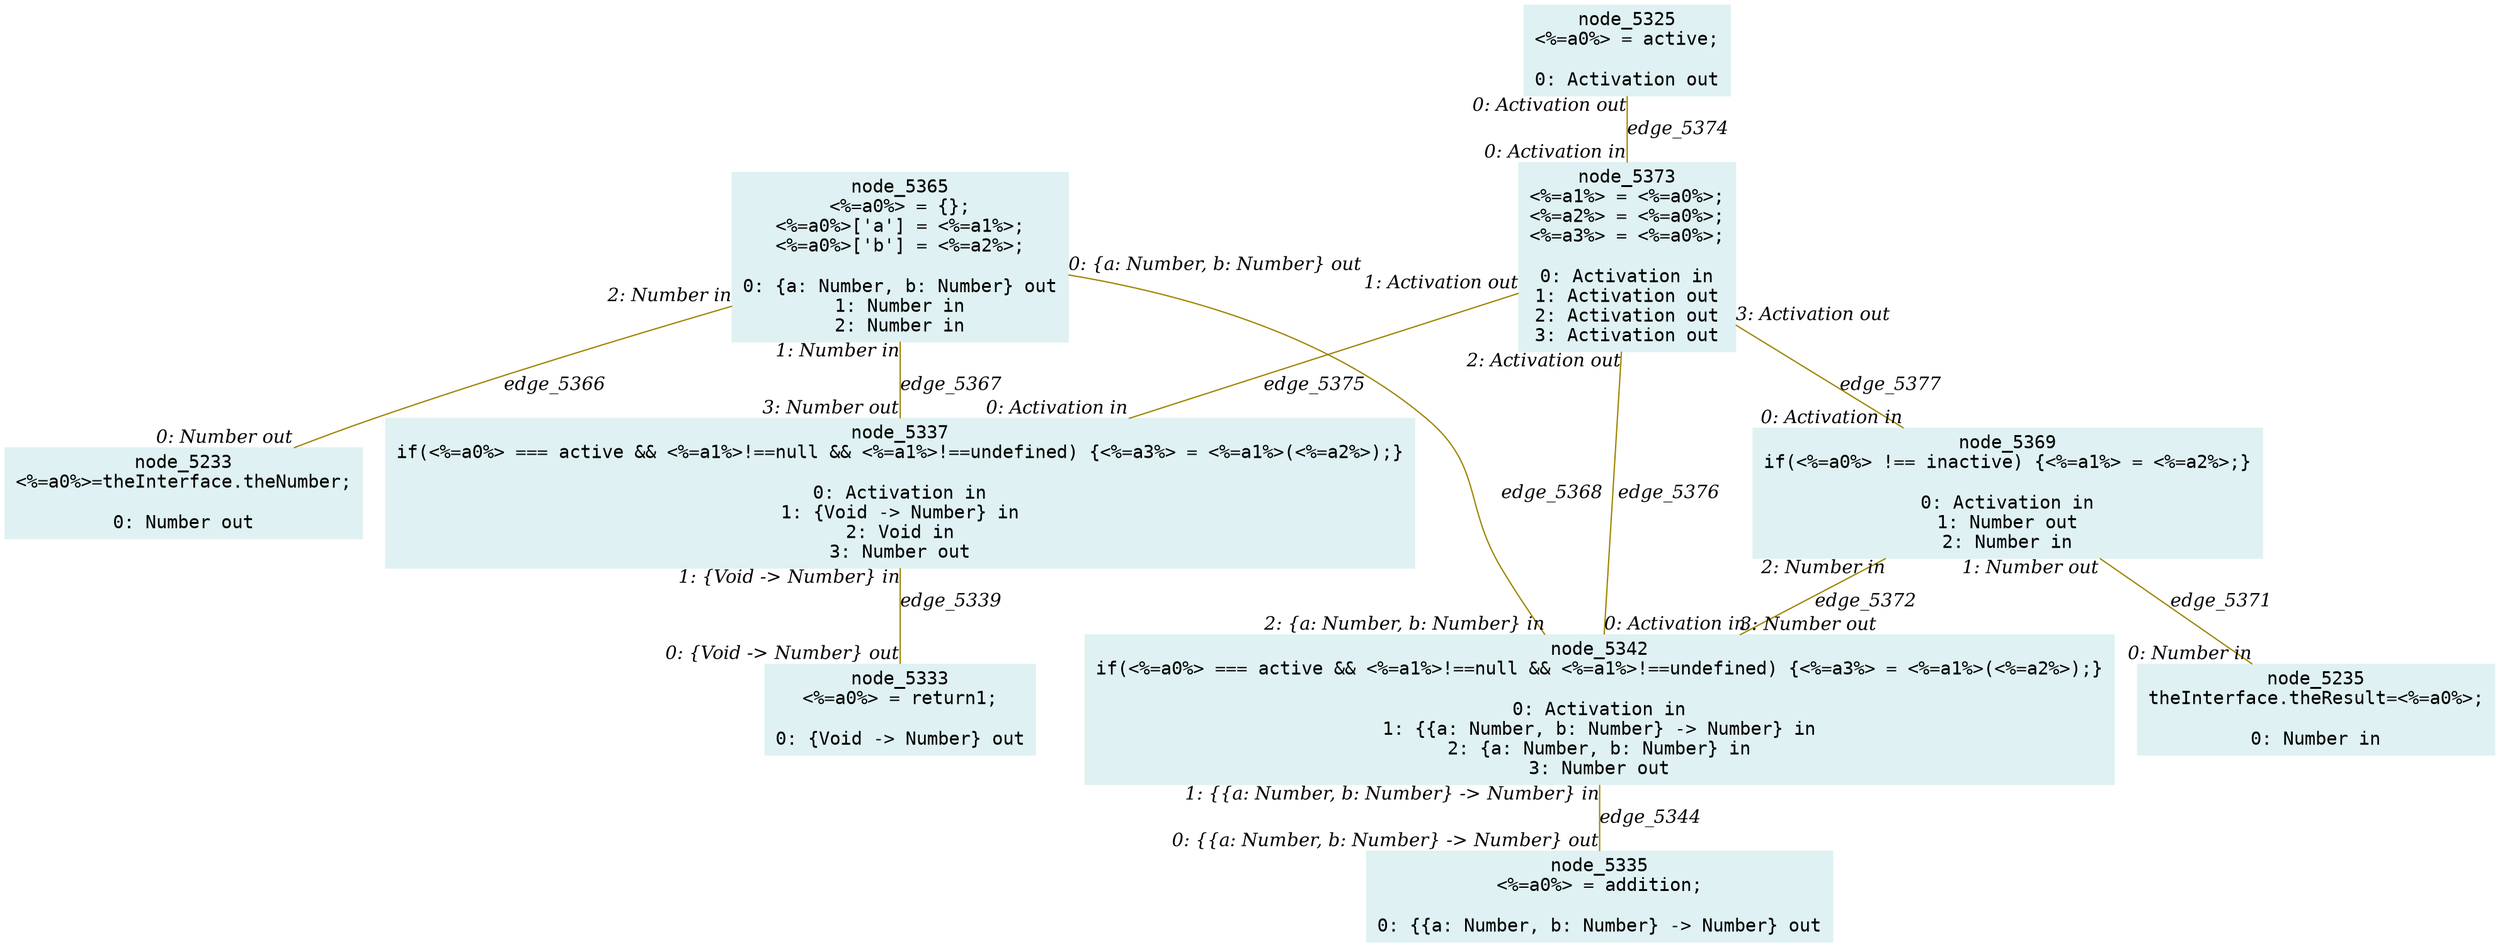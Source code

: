 digraph g{node_5233 [shape="box", style="filled", color="#dff1f2", fontname="Courier", label="node_5233
<%=a0%>=theInterface.theNumber;

0: Number out" ]
node_5235 [shape="box", style="filled", color="#dff1f2", fontname="Courier", label="node_5235
theInterface.theResult=<%=a0%>;

0: Number in" ]
node_5325 [shape="box", style="filled", color="#dff1f2", fontname="Courier", label="node_5325
<%=a0%> = active;

0: Activation out" ]
node_5333 [shape="box", style="filled", color="#dff1f2", fontname="Courier", label="node_5333
<%=a0%> = return1;

0: {Void -> Number} out" ]
node_5335 [shape="box", style="filled", color="#dff1f2", fontname="Courier", label="node_5335
<%=a0%> = addition;

0: {{a: Number, b: Number} -> Number} out" ]
node_5337 [shape="box", style="filled", color="#dff1f2", fontname="Courier", label="node_5337
if(<%=a0%> === active && <%=a1%>!==null && <%=a1%>!==undefined) {<%=a3%> = <%=a1%>(<%=a2%>);}

0: Activation in
1: {Void -> Number} in
2: Void in
3: Number out" ]
node_5342 [shape="box", style="filled", color="#dff1f2", fontname="Courier", label="node_5342
if(<%=a0%> === active && <%=a1%>!==null && <%=a1%>!==undefined) {<%=a3%> = <%=a1%>(<%=a2%>);}

0: Activation in
1: {{a: Number, b: Number} -> Number} in
2: {a: Number, b: Number} in
3: Number out" ]
node_5365 [shape="box", style="filled", color="#dff1f2", fontname="Courier", label="node_5365
<%=a0%> = {};
<%=a0%>['a'] = <%=a1%>;
<%=a0%>['b'] = <%=a2%>;

0: {a: Number, b: Number} out
1: Number in
2: Number in" ]
node_5369 [shape="box", style="filled", color="#dff1f2", fontname="Courier", label="node_5369
if(<%=a0%> !== inactive) {<%=a1%> = <%=a2%>;}

0: Activation in
1: Number out
2: Number in" ]
node_5373 [shape="box", style="filled", color="#dff1f2", fontname="Courier", label="node_5373
<%=a1%> = <%=a0%>;
<%=a2%> = <%=a0%>;
<%=a3%> = <%=a0%>;

0: Activation in
1: Activation out
2: Activation out
3: Activation out" ]
node_5337 -> node_5333 [dir=none, arrowHead=none, fontname="Times-Italic", arrowsize=1, color="#9d8400", label="edge_5339",  headlabel="0: {Void -> Number} out", taillabel="1: {Void -> Number} in" ]
node_5342 -> node_5335 [dir=none, arrowHead=none, fontname="Times-Italic", arrowsize=1, color="#9d8400", label="edge_5344",  headlabel="0: {{a: Number, b: Number} -> Number} out", taillabel="1: {{a: Number, b: Number} -> Number} in" ]
node_5365 -> node_5233 [dir=none, arrowHead=none, fontname="Times-Italic", arrowsize=1, color="#9d8400", label="edge_5366",  headlabel="0: Number out", taillabel="2: Number in" ]
node_5365 -> node_5337 [dir=none, arrowHead=none, fontname="Times-Italic", arrowsize=1, color="#9d8400", label="edge_5367",  headlabel="3: Number out", taillabel="1: Number in" ]
node_5365 -> node_5342 [dir=none, arrowHead=none, fontname="Times-Italic", arrowsize=1, color="#9d8400", label="edge_5368",  headlabel="2: {a: Number, b: Number} in", taillabel="0: {a: Number, b: Number} out" ]
node_5369 -> node_5235 [dir=none, arrowHead=none, fontname="Times-Italic", arrowsize=1, color="#9d8400", label="edge_5371",  headlabel="0: Number in", taillabel="1: Number out" ]
node_5369 -> node_5342 [dir=none, arrowHead=none, fontname="Times-Italic", arrowsize=1, color="#9d8400", label="edge_5372",  headlabel="3: Number out", taillabel="2: Number in" ]
node_5325 -> node_5373 [dir=none, arrowHead=none, fontname="Times-Italic", arrowsize=1, color="#9d8400", label="edge_5374",  headlabel="0: Activation in", taillabel="0: Activation out" ]
node_5373 -> node_5337 [dir=none, arrowHead=none, fontname="Times-Italic", arrowsize=1, color="#9d8400", label="edge_5375",  headlabel="0: Activation in", taillabel="1: Activation out" ]
node_5373 -> node_5342 [dir=none, arrowHead=none, fontname="Times-Italic", arrowsize=1, color="#9d8400", label="edge_5376",  headlabel="0: Activation in", taillabel="2: Activation out" ]
node_5373 -> node_5369 [dir=none, arrowHead=none, fontname="Times-Italic", arrowsize=1, color="#9d8400", label="edge_5377",  headlabel="0: Activation in", taillabel="3: Activation out" ]
}